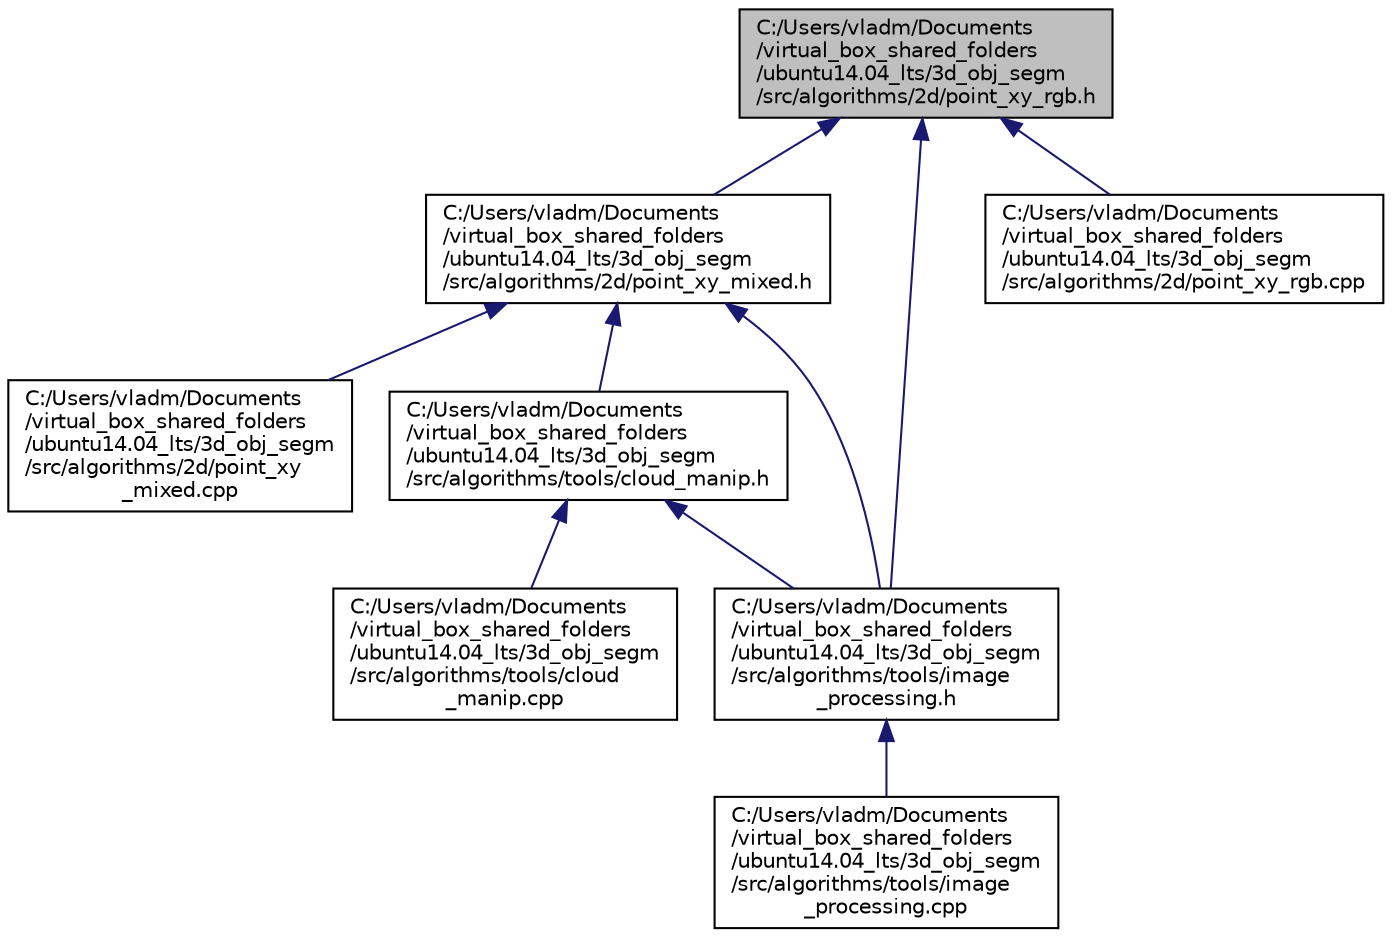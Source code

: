digraph "C:/Users/vladm/Documents/virtual_box_shared_folders/ubuntu14.04_lts/3d_obj_segm/src/algorithms/2d/point_xy_rgb.h"
{
  edge [fontname="Helvetica",fontsize="10",labelfontname="Helvetica",labelfontsize="10"];
  node [fontname="Helvetica",fontsize="10",shape=record];
  Node1 [label="C:/Users/vladm/Documents\l/virtual_box_shared_folders\l/ubuntu14.04_lts/3d_obj_segm\l/src/algorithms/2d/point_xy_rgb.h",height=0.2,width=0.4,color="black", fillcolor="grey75", style="filled", fontcolor="black"];
  Node1 -> Node2 [dir="back",color="midnightblue",fontsize="10",style="solid"];
  Node2 [label="C:/Users/vladm/Documents\l/virtual_box_shared_folders\l/ubuntu14.04_lts/3d_obj_segm\l/src/algorithms/2d/point_xy_mixed.h",height=0.2,width=0.4,color="black", fillcolor="white", style="filled",URL="$point__xy__mixed_8h.html"];
  Node2 -> Node3 [dir="back",color="midnightblue",fontsize="10",style="solid"];
  Node3 [label="C:/Users/vladm/Documents\l/virtual_box_shared_folders\l/ubuntu14.04_lts/3d_obj_segm\l/src/algorithms/2d/point_xy\l_mixed.cpp",height=0.2,width=0.4,color="black", fillcolor="white", style="filled",URL="$point__xy__mixed_8cpp.html"];
  Node2 -> Node4 [dir="back",color="midnightblue",fontsize="10",style="solid"];
  Node4 [label="C:/Users/vladm/Documents\l/virtual_box_shared_folders\l/ubuntu14.04_lts/3d_obj_segm\l/src/algorithms/tools/cloud_manip.h",height=0.2,width=0.4,color="black", fillcolor="white", style="filled",URL="$cloud__manip_8h.html"];
  Node4 -> Node5 [dir="back",color="midnightblue",fontsize="10",style="solid"];
  Node5 [label="C:/Users/vladm/Documents\l/virtual_box_shared_folders\l/ubuntu14.04_lts/3d_obj_segm\l/src/algorithms/tools/cloud\l_manip.cpp",height=0.2,width=0.4,color="black", fillcolor="white", style="filled",URL="$cloud__manip_8cpp.html"];
  Node4 -> Node6 [dir="back",color="midnightblue",fontsize="10",style="solid"];
  Node6 [label="C:/Users/vladm/Documents\l/virtual_box_shared_folders\l/ubuntu14.04_lts/3d_obj_segm\l/src/algorithms/tools/image\l_processing.h",height=0.2,width=0.4,color="black", fillcolor="white", style="filled",URL="$image__processing_8h.html"];
  Node6 -> Node7 [dir="back",color="midnightblue",fontsize="10",style="solid"];
  Node7 [label="C:/Users/vladm/Documents\l/virtual_box_shared_folders\l/ubuntu14.04_lts/3d_obj_segm\l/src/algorithms/tools/image\l_processing.cpp",height=0.2,width=0.4,color="black", fillcolor="white", style="filled",URL="$image__processing_8cpp.html"];
  Node2 -> Node6 [dir="back",color="midnightblue",fontsize="10",style="solid"];
  Node1 -> Node8 [dir="back",color="midnightblue",fontsize="10",style="solid"];
  Node8 [label="C:/Users/vladm/Documents\l/virtual_box_shared_folders\l/ubuntu14.04_lts/3d_obj_segm\l/src/algorithms/2d/point_xy_rgb.cpp",height=0.2,width=0.4,color="black", fillcolor="white", style="filled",URL="$point__xy__rgb_8cpp.html"];
  Node1 -> Node6 [dir="back",color="midnightblue",fontsize="10",style="solid"];
}
